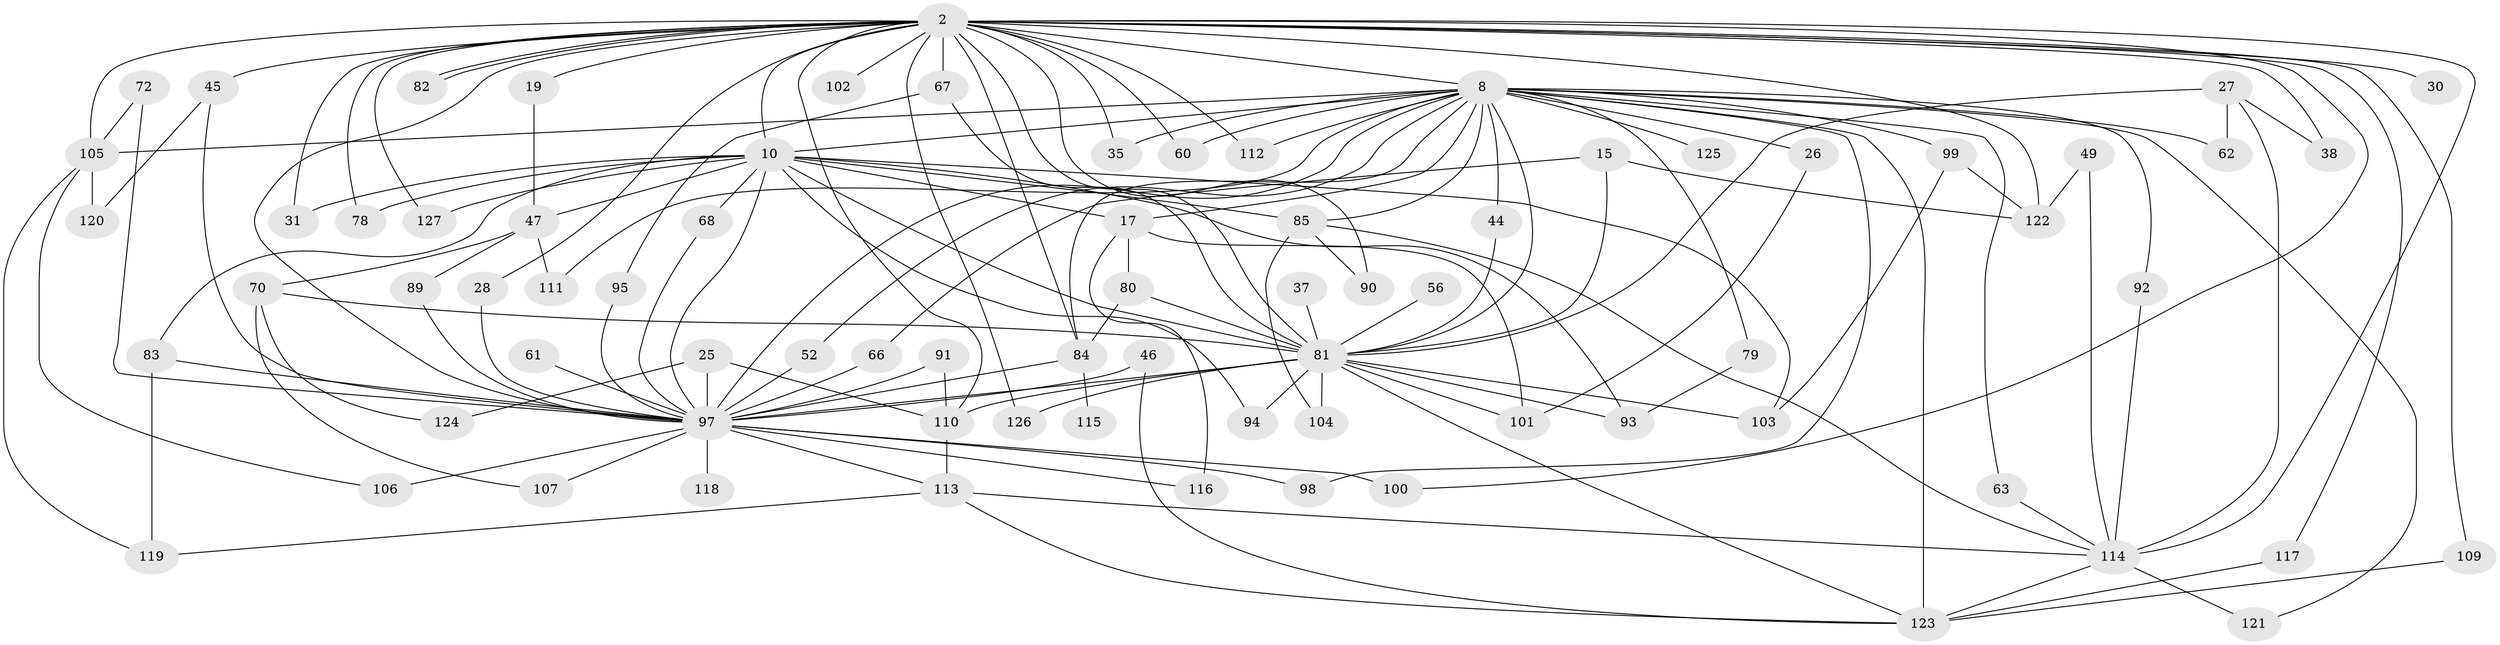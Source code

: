 // original degree distribution, {31: 0.007874015748031496, 28: 0.015748031496062992, 21: 0.015748031496062992, 25: 0.007874015748031496, 19: 0.007874015748031496, 18: 0.015748031496062992, 15: 0.007874015748031496, 11: 0.007874015748031496, 10: 0.007874015748031496, 5: 0.06299212598425197, 3: 0.1732283464566929, 4: 0.09448818897637795, 7: 0.007874015748031496, 6: 0.015748031496062992, 2: 0.5511811023622047}
// Generated by graph-tools (version 1.1) at 2025/48/03/04/25 21:48:49]
// undirected, 76 vertices, 149 edges
graph export_dot {
graph [start="1"]
  node [color=gray90,style=filled];
  2 [super="+1"];
  8 [super="+4"];
  10 [super="+5"];
  15;
  17 [super="+13"];
  19;
  25;
  26;
  27;
  28;
  30;
  31;
  35;
  37;
  38;
  44;
  45 [super="+32"];
  46;
  47 [super="+21"];
  49;
  52;
  56;
  60;
  61;
  62;
  63;
  66;
  67 [super="+33"];
  68;
  70;
  72;
  78;
  79;
  80 [super="+48"];
  81 [super="+29+14+77+9"];
  82;
  83;
  84 [super="+64+57"];
  85 [super="+22+41+42"];
  89;
  90;
  91;
  92;
  93 [super="+54"];
  94;
  95;
  97 [super="+34+40+7"];
  98;
  99 [super="+69+73"];
  100;
  101 [super="+53"];
  102;
  103 [super="+87"];
  104;
  105 [super="+59+96"];
  106;
  107;
  109;
  110 [super="+58"];
  111;
  112;
  113 [super="+75"];
  114 [super="+11"];
  115;
  116;
  117;
  118;
  119 [super="+108"];
  120;
  121;
  122 [super="+18+86"];
  123 [super="+51+71"];
  124;
  125;
  126;
  127 [super="+55"];
  2 -- 8 [weight=4];
  2 -- 10 [weight=4];
  2 -- 19 [weight=2];
  2 -- 28;
  2 -- 30 [weight=2];
  2 -- 35;
  2 -- 38;
  2 -- 67 [weight=2];
  2 -- 78;
  2 -- 82;
  2 -- 82;
  2 -- 84 [weight=2];
  2 -- 102 [weight=2];
  2 -- 112;
  2 -- 114 [weight=2];
  2 -- 126;
  2 -- 127 [weight=2];
  2 -- 90;
  2 -- 31;
  2 -- 100;
  2 -- 122 [weight=5];
  2 -- 105 [weight=4];
  2 -- 45 [weight=2];
  2 -- 109;
  2 -- 117;
  2 -- 60;
  2 -- 97 [weight=4];
  2 -- 110;
  2 -- 81 [weight=4];
  8 -- 10 [weight=4];
  8 -- 17 [weight=2];
  8 -- 26 [weight=2];
  8 -- 52;
  8 -- 62;
  8 -- 63;
  8 -- 81 [weight=7];
  8 -- 85 [weight=3];
  8 -- 92;
  8 -- 99 [weight=3];
  8 -- 111;
  8 -- 112;
  8 -- 121;
  8 -- 125 [weight=2];
  8 -- 79;
  8 -- 98;
  8 -- 35;
  8 -- 44;
  8 -- 123 [weight=3];
  8 -- 60;
  8 -- 84;
  8 -- 97 [weight=4];
  8 -- 105 [weight=2];
  10 -- 93 [weight=2];
  10 -- 68;
  10 -- 78;
  10 -- 83;
  10 -- 94;
  10 -- 31;
  10 -- 47 [weight=2];
  10 -- 127;
  10 -- 17;
  10 -- 97 [weight=5];
  10 -- 81 [weight=5];
  10 -- 103;
  10 -- 85 [weight=2];
  15 -- 66;
  15 -- 122;
  15 -- 81 [weight=2];
  17 -- 101;
  17 -- 116;
  17 -- 80;
  19 -- 47;
  25 -- 110;
  25 -- 124;
  25 -- 97 [weight=2];
  26 -- 101;
  27 -- 38;
  27 -- 62;
  27 -- 114;
  27 -- 81;
  28 -- 97;
  37 -- 81;
  44 -- 81;
  45 -- 120;
  45 -- 97;
  46 -- 123;
  46 -- 97;
  47 -- 70;
  47 -- 111;
  47 -- 89;
  49 -- 122;
  49 -- 114;
  52 -- 97;
  56 -- 81 [weight=2];
  61 -- 97 [weight=2];
  63 -- 114;
  66 -- 97;
  67 -- 95;
  67 -- 81;
  68 -- 97;
  70 -- 107;
  70 -- 124;
  70 -- 81;
  72 -- 97;
  72 -- 105;
  79 -- 93;
  80 -- 84;
  80 -- 81;
  81 -- 97 [weight=7];
  81 -- 103;
  81 -- 94;
  81 -- 93;
  81 -- 104;
  81 -- 110;
  81 -- 123;
  81 -- 126;
  81 -- 101;
  83 -- 97;
  83 -- 119;
  84 -- 115 [weight=2];
  84 -- 97 [weight=2];
  85 -- 104;
  85 -- 114;
  85 -- 90;
  89 -- 97;
  91 -- 97;
  91 -- 110;
  92 -- 114;
  95 -- 97;
  97 -- 106;
  97 -- 98;
  97 -- 100;
  97 -- 107;
  97 -- 116;
  97 -- 118;
  97 -- 113;
  99 -- 122;
  99 -- 103;
  105 -- 106;
  105 -- 119;
  105 -- 120;
  109 -- 123;
  110 -- 113;
  113 -- 123;
  113 -- 114;
  113 -- 119;
  114 -- 121;
  114 -- 123;
  117 -- 123;
}
